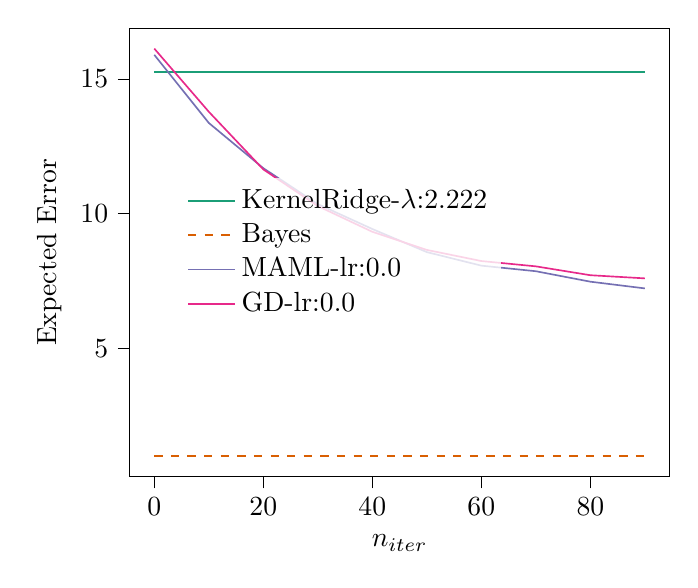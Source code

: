 % This file was created with tikzplotlib v0.10.1.
\begin{tikzpicture}

\definecolor{chocolate217952}{RGB}{217,95,2}
\definecolor{darkcyan27158119}{RGB}{27,158,119}
\definecolor{darkgray176}{RGB}{176,176,176}
\definecolor{deeppink23141138}{RGB}{231,41,138}
\definecolor{lightslategray117112179}{RGB}{117,112,179}

\begin{axis}[
legend cell align={left},
legend style={fill opacity=0.8, draw opacity=1, text opacity=1, at={(0.09,0.5)}, anchor=west, draw=none},
tick align=outside,
tick pos=left,
x grid style={darkgray176},
xlabel={\(\displaystyle n_{iter}\)},
xmin=-4.5, xmax=94.5,
xtick style={color=black},
y grid style={darkgray176},
ylabel={Expected Error},
ymin=0.246, ymax=16.88,
ytick style={color=black}
]
\addplot [semithick, darkcyan27158119]
table {%
0 15.251
10 15.251
20 15.251
30 15.251
40 15.251
50 15.251
60 15.251
70 15.251
80 15.251
90 15.251
};
\addlegendentry{KernelRidge-$\lambda$:2.222}
\addplot [semithick, chocolate217952, dashed]
table {%
0 1.002
10 1.002
20 1.002
30 1.002
40 1.002
50 1.002
60 1.002
70 1.002
80 1.002
90 1.002
};
\addlegendentry{Bayes}
\addplot [semithick, lightslategray117112179]
table {%
0 15.893
10 13.366
20 11.688
30 10.354
40 9.431
50 8.573
60 8.071
70 7.864
80 7.476
90 7.227
};
\addlegendentry{MAML-lr:0.0}
\addplot [semithick, deeppink23141138]
table {%
0 16.124
10 13.781
20 11.642
30 10.282
40 9.327
50 8.655
60 8.242
70 8.045
80 7.716
90 7.599
};
\addlegendentry{GD-lr:0.0}
\end{axis}

\end{tikzpicture}

